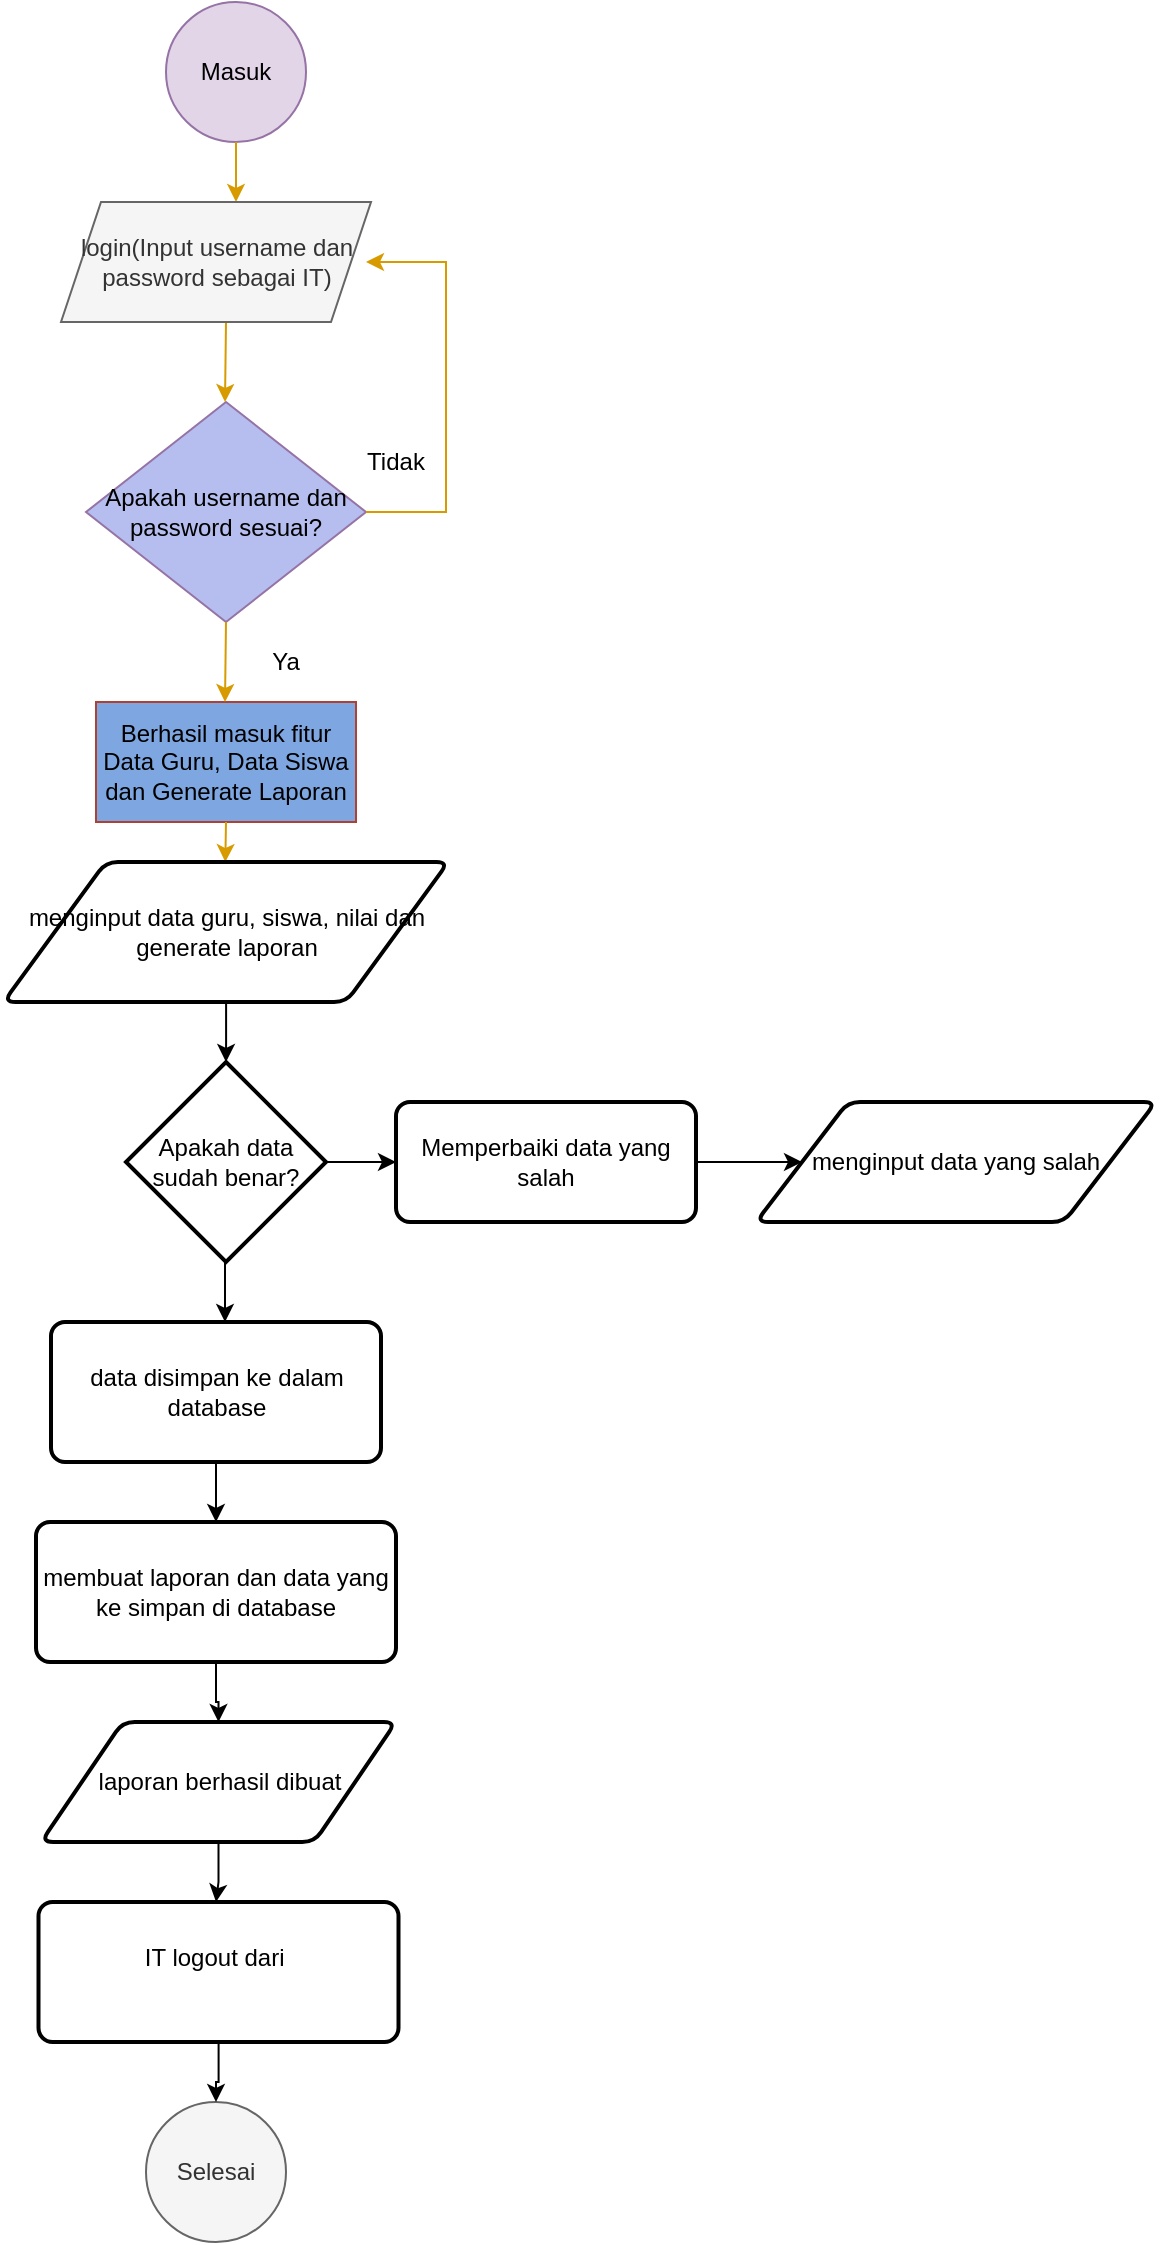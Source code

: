 <mxfile version="23.1.5" type="device" pages="6">
  <diagram id="01P4pmfT0BHUnYCEVexH" name="IT">
    <mxGraphModel dx="1418" dy="820" grid="1" gridSize="10" guides="1" tooltips="1" connect="1" arrows="1" fold="1" page="1" pageScale="1" pageWidth="850" pageHeight="1100" math="0" shadow="0">
      <root>
        <mxCell id="0" />
        <mxCell id="1" parent="0" />
        <mxCell id="fzaPFRfBO-P-haPp9TLj-1" value="Masuk" style="ellipse;whiteSpace=wrap;html=1;aspect=fixed;fillColor=#e1d5e7;strokeColor=#9673a6;" parent="1" vertex="1">
          <mxGeometry x="415" y="40" width="70" height="70" as="geometry" />
        </mxCell>
        <mxCell id="fzaPFRfBO-P-haPp9TLj-5" value="" style="endArrow=classic;html=1;fillColor=#ffe6cc;strokeColor=#d79b00;" parent="1" target="HFyb4Fh-DRCugXibZMhr-1" edge="1">
          <mxGeometry width="50" height="50" relative="1" as="geometry">
            <mxPoint x="450" y="110" as="sourcePoint" />
            <mxPoint x="470" y="150" as="targetPoint" />
            <Array as="points">
              <mxPoint x="450" y="140" />
            </Array>
          </mxGeometry>
        </mxCell>
        <mxCell id="fzaPFRfBO-P-haPp9TLj-20" value="Apakah username dan password sesuai?" style="rhombus;whiteSpace=wrap;html=1;fillColor=#b5beee;strokeColor=#9673a6;" parent="1" vertex="1">
          <mxGeometry x="375" y="240" width="140" height="110" as="geometry" />
        </mxCell>
        <mxCell id="fzaPFRfBO-P-haPp9TLj-23" style="edgeStyle=orthogonalEdgeStyle;rounded=0;orthogonalLoop=1;jettySize=auto;html=1;exitX=1;exitY=0.5;exitDx=0;exitDy=0;fillColor=#ffe6cc;strokeColor=#d79b00;" parent="1" source="fzaPFRfBO-P-haPp9TLj-20" edge="1">
          <mxGeometry relative="1" as="geometry">
            <mxPoint x="515" y="170" as="targetPoint" />
            <mxPoint x="545" y="295" as="sourcePoint" />
            <Array as="points">
              <mxPoint x="555" y="295" />
              <mxPoint x="555" y="170" />
            </Array>
          </mxGeometry>
        </mxCell>
        <mxCell id="fzaPFRfBO-P-haPp9TLj-25" value="Tidak" style="text;html=1;strokeColor=none;fillColor=none;align=center;verticalAlign=middle;whiteSpace=wrap;rounded=0;" parent="1" vertex="1">
          <mxGeometry x="510" y="260" width="40" height="20" as="geometry" />
        </mxCell>
        <mxCell id="fzaPFRfBO-P-haPp9TLj-37" value="Berhasil masuk fitur Data Guru, Data Siswa dan Generate Laporan" style="rounded=0;whiteSpace=wrap;html=1;fillColor=#7EA6E0;strokeColor=#ae4132;" parent="1" vertex="1">
          <mxGeometry x="380" y="390" width="130" height="60" as="geometry" />
        </mxCell>
        <mxCell id="fzaPFRfBO-P-haPp9TLj-47" value="" style="endArrow=classic;html=1;entryX=0.5;entryY=0;entryDx=0;entryDy=0;fillColor=#ffe6cc;strokeColor=#d79b00;" parent="1" edge="1">
          <mxGeometry width="50" height="50" relative="1" as="geometry">
            <mxPoint x="445" y="200" as="sourcePoint" />
            <mxPoint x="444.5" y="240" as="targetPoint" />
          </mxGeometry>
        </mxCell>
        <mxCell id="fzaPFRfBO-P-haPp9TLj-54" value="" style="endArrow=classic;html=1;entryX=0.5;entryY=0;entryDx=0;entryDy=0;fillColor=#ffe6cc;strokeColor=#d79b00;" parent="1" edge="1">
          <mxGeometry width="50" height="50" relative="1" as="geometry">
            <mxPoint x="445" y="350" as="sourcePoint" />
            <mxPoint x="444.5" y="390" as="targetPoint" />
          </mxGeometry>
        </mxCell>
        <mxCell id="fzaPFRfBO-P-haPp9TLj-55" value="Ya" style="text;html=1;strokeColor=none;fillColor=none;align=center;verticalAlign=middle;whiteSpace=wrap;rounded=0;" parent="1" vertex="1">
          <mxGeometry x="455" y="360" width="40" height="20" as="geometry" />
        </mxCell>
        <mxCell id="fzaPFRfBO-P-haPp9TLj-58" value="Selesai" style="ellipse;whiteSpace=wrap;html=1;aspect=fixed;fillColor=#f5f5f5;strokeColor=#666666;fontColor=#333333;" parent="1" vertex="1">
          <mxGeometry x="405" y="1090" width="70" height="70" as="geometry" />
        </mxCell>
        <mxCell id="HFyb4Fh-DRCugXibZMhr-1" value="login(Input username dan password sebagai IT)" style="shape=parallelogram;perimeter=parallelogramPerimeter;whiteSpace=wrap;html=1;fixedSize=1;fillColor=#f5f5f5;strokeColor=#666666;fontColor=#333333;" parent="1" vertex="1">
          <mxGeometry x="362.5" y="140" width="155" height="60" as="geometry" />
        </mxCell>
        <mxCell id="HFyb4Fh-DRCugXibZMhr-7" value="" style="endArrow=classic;html=1;entryX=0.5;entryY=0;entryDx=0;entryDy=0;fillColor=#ffe6cc;strokeColor=#d79b00;" parent="1" edge="1">
          <mxGeometry width="50" height="50" relative="1" as="geometry">
            <mxPoint x="445" y="450" as="sourcePoint" />
            <mxPoint x="444.66" y="470" as="targetPoint" />
          </mxGeometry>
        </mxCell>
        <mxCell id="beb6Jr4eXa3hpI5I0ZmU-1" value="" style="edgeStyle=orthogonalEdgeStyle;rounded=0;orthogonalLoop=1;jettySize=auto;html=1;" edge="1" parent="1" source="s9-n_5mUN9KdS3o10jSw-1" target="s9-n_5mUN9KdS3o10jSw-4">
          <mxGeometry relative="1" as="geometry" />
        </mxCell>
        <mxCell id="s9-n_5mUN9KdS3o10jSw-1" value="&lt;span&gt;menginput data guru, siswa, nilai dan generate laporan&lt;/span&gt;" style="shape=parallelogram;html=1;strokeWidth=2;perimeter=parallelogramPerimeter;whiteSpace=wrap;rounded=1;arcSize=12;size=0.23;" parent="1" vertex="1">
          <mxGeometry x="333.75" y="470" width="222.5" height="70" as="geometry" />
        </mxCell>
        <mxCell id="s9-n_5mUN9KdS3o10jSw-2" value="menginput data yang salah" style="shape=parallelogram;html=1;strokeWidth=2;perimeter=parallelogramPerimeter;whiteSpace=wrap;rounded=1;arcSize=12;size=0.23;" parent="1" vertex="1">
          <mxGeometry x="710" y="590" width="200" height="60" as="geometry" />
        </mxCell>
        <mxCell id="beb6Jr4eXa3hpI5I0ZmU-2" value="" style="edgeStyle=orthogonalEdgeStyle;rounded=0;orthogonalLoop=1;jettySize=auto;html=1;" edge="1" parent="1" source="s9-n_5mUN9KdS3o10jSw-4" target="s9-n_5mUN9KdS3o10jSw-5">
          <mxGeometry relative="1" as="geometry" />
        </mxCell>
        <mxCell id="s9-n_5mUN9KdS3o10jSw-4" value="Apakah data sudah benar?" style="strokeWidth=2;html=1;shape=mxgraph.flowchart.decision;whiteSpace=wrap;" parent="1" vertex="1">
          <mxGeometry x="395" y="570" width="100" height="100" as="geometry" />
        </mxCell>
        <mxCell id="6IbLZmeE4DTYWBGZK6aM-1" value="" style="edgeStyle=orthogonalEdgeStyle;rounded=0;orthogonalLoop=1;jettySize=auto;html=1;" edge="1" parent="1" source="s9-n_5mUN9KdS3o10jSw-5" target="s9-n_5mUN9KdS3o10jSw-2">
          <mxGeometry relative="1" as="geometry" />
        </mxCell>
        <mxCell id="s9-n_5mUN9KdS3o10jSw-5" value="Memperbaiki data yang salah" style="rounded=1;whiteSpace=wrap;html=1;absoluteArcSize=1;arcSize=14;strokeWidth=2;" parent="1" vertex="1">
          <mxGeometry x="530" y="590" width="150" height="60" as="geometry" />
        </mxCell>
        <mxCell id="beb6Jr4eXa3hpI5I0ZmU-5" value="" style="edgeStyle=orthogonalEdgeStyle;rounded=0;orthogonalLoop=1;jettySize=auto;html=1;" edge="1" parent="1" source="s9-n_5mUN9KdS3o10jSw-6" target="s9-n_5mUN9KdS3o10jSw-7">
          <mxGeometry relative="1" as="geometry" />
        </mxCell>
        <mxCell id="s9-n_5mUN9KdS3o10jSw-6" value="data disimpan ke dalam database" style="rounded=1;whiteSpace=wrap;html=1;absoluteArcSize=1;arcSize=14;strokeWidth=2;" parent="1" vertex="1">
          <mxGeometry x="357.5" y="700" width="165" height="70" as="geometry" />
        </mxCell>
        <mxCell id="beb6Jr4eXa3hpI5I0ZmU-7" value="" style="edgeStyle=orthogonalEdgeStyle;rounded=0;orthogonalLoop=1;jettySize=auto;html=1;" edge="1" parent="1" source="s9-n_5mUN9KdS3o10jSw-7" target="s9-n_5mUN9KdS3o10jSw-8">
          <mxGeometry relative="1" as="geometry" />
        </mxCell>
        <mxCell id="s9-n_5mUN9KdS3o10jSw-7" value="membuat laporan dan data yang ke simpan di database" style="rounded=1;whiteSpace=wrap;html=1;absoluteArcSize=1;arcSize=14;strokeWidth=2;" parent="1" vertex="1">
          <mxGeometry x="350" y="800" width="180" height="70" as="geometry" />
        </mxCell>
        <mxCell id="beb6Jr4eXa3hpI5I0ZmU-8" value="" style="edgeStyle=orthogonalEdgeStyle;rounded=0;orthogonalLoop=1;jettySize=auto;html=1;" edge="1" parent="1" source="s9-n_5mUN9KdS3o10jSw-8">
          <mxGeometry relative="1" as="geometry">
            <mxPoint x="440" y="990" as="targetPoint" />
          </mxGeometry>
        </mxCell>
        <mxCell id="s9-n_5mUN9KdS3o10jSw-8" value="laporan berhasil dibuat" style="shape=parallelogram;html=1;strokeWidth=2;perimeter=parallelogramPerimeter;whiteSpace=wrap;rounded=1;arcSize=12;size=0.23;" parent="1" vertex="1">
          <mxGeometry x="352.5" y="900" width="177.5" height="60" as="geometry" />
        </mxCell>
        <mxCell id="beb6Jr4eXa3hpI5I0ZmU-4" value="" style="edgeStyle=orthogonalEdgeStyle;rounded=0;orthogonalLoop=1;jettySize=auto;html=1;" edge="1" parent="1">
          <mxGeometry relative="1" as="geometry">
            <mxPoint x="444.5" y="670" as="sourcePoint" />
            <mxPoint x="444.5" y="700" as="targetPoint" />
          </mxGeometry>
        </mxCell>
        <mxCell id="beb6Jr4eXa3hpI5I0ZmU-10" value="" style="edgeStyle=orthogonalEdgeStyle;rounded=0;orthogonalLoop=1;jettySize=auto;html=1;" edge="1" parent="1" source="beb6Jr4eXa3hpI5I0ZmU-9" target="fzaPFRfBO-P-haPp9TLj-58">
          <mxGeometry relative="1" as="geometry" />
        </mxCell>
        <mxCell id="beb6Jr4eXa3hpI5I0ZmU-9" value="IT logout dari&amp;nbsp;&lt;br style=&quot;color: rgb(255, 255, 255); font-family: helvetica;&quot;&gt;&lt;span style=&quot;color: rgb(255, 255, 255); font-family: helvetica;&quot;&gt;website jurusan rpl&lt;/span&gt;" style="rounded=1;whiteSpace=wrap;html=1;absoluteArcSize=1;arcSize=14;strokeWidth=2;" vertex="1" parent="1">
          <mxGeometry x="351.25" y="990" width="180" height="70" as="geometry" />
        </mxCell>
      </root>
    </mxGraphModel>
  </diagram>
  <diagram id="CpbqBGDQRdX6WhU111-1" name="guru">
    <mxGraphModel dx="1182" dy="683" grid="1" gridSize="10" guides="1" tooltips="1" connect="1" arrows="1" fold="1" page="1" pageScale="1" pageWidth="850" pageHeight="1100" math="0" shadow="0">
      <root>
        <mxCell id="XSIta2rH954Va_CQSgr--0" />
        <mxCell id="XSIta2rH954Va_CQSgr--1" parent="XSIta2rH954Va_CQSgr--0" />
        <mxCell id="Mb1FV0zSAiqAY1EDDJCU-12" style="edgeStyle=orthogonalEdgeStyle;rounded=0;orthogonalLoop=1;jettySize=auto;html=1;exitX=0.5;exitY=1;exitDx=0;exitDy=0;exitPerimeter=0;entryX=0.5;entryY=0;entryDx=0;entryDy=0;" parent="XSIta2rH954Va_CQSgr--1" source="2L2SDfKwqdfR8ez8V3IS-0" target="2L2SDfKwqdfR8ez8V3IS-1" edge="1">
          <mxGeometry relative="1" as="geometry" />
        </mxCell>
        <mxCell id="2L2SDfKwqdfR8ez8V3IS-0" value="Mulai" style="strokeWidth=2;html=1;shape=mxgraph.flowchart.start_2;whiteSpace=wrap;fillColor=#f5f5f5;strokeColor=#666666;fontColor=#333333;" parent="XSIta2rH954Va_CQSgr--1" vertex="1">
          <mxGeometry x="390" y="40" width="70" height="70" as="geometry" />
        </mxCell>
        <mxCell id="Mb1FV0zSAiqAY1EDDJCU-16" value="" style="edgeStyle=orthogonalEdgeStyle;rounded=0;orthogonalLoop=1;jettySize=auto;html=1;fontColor=#000000;" parent="XSIta2rH954Va_CQSgr--1" source="2L2SDfKwqdfR8ez8V3IS-1" target="NoGGXLgSQqaRkjJQro0n-0" edge="1">
          <mxGeometry relative="1" as="geometry" />
        </mxCell>
        <mxCell id="2L2SDfKwqdfR8ez8V3IS-1" value="Masuk ke halaman login&amp;nbsp;" style="rounded=1;whiteSpace=wrap;html=1;absoluteArcSize=1;arcSize=14;strokeWidth=2;fillColor=#f8cecc;strokeColor=#b85450;fontColor=#000000;" parent="XSIta2rH954Va_CQSgr--1" vertex="1">
          <mxGeometry x="370" y="140" width="110" height="60" as="geometry" />
        </mxCell>
        <mxCell id="Mb1FV0zSAiqAY1EDDJCU-17" value="" style="edgeStyle=orthogonalEdgeStyle;rounded=0;orthogonalLoop=1;jettySize=auto;html=1;fontColor=#000000;" parent="XSIta2rH954Va_CQSgr--1" source="NoGGXLgSQqaRkjJQro0n-0" target="NoGGXLgSQqaRkjJQro0n-3" edge="1">
          <mxGeometry relative="1" as="geometry" />
        </mxCell>
        <mxCell id="NoGGXLgSQqaRkjJQro0n-0" value="Input username dan &lt;br&gt;password sebagai&lt;br&gt;&amp;nbsp;guru rpl" style="shape=parallelogram;html=1;strokeWidth=2;perimeter=parallelogramPerimeter;whiteSpace=wrap;rounded=1;arcSize=12;size=0.23;fillColor=#e1d5e7;strokeColor=#9673a6;fontColor=#000000;" parent="XSIta2rH954Va_CQSgr--1" vertex="1">
          <mxGeometry x="335" y="230" width="180" height="60" as="geometry" />
        </mxCell>
        <mxCell id="Mb1FV0zSAiqAY1EDDJCU-5" style="edgeStyle=orthogonalEdgeStyle;rounded=0;orthogonalLoop=1;jettySize=auto;html=1;exitX=0.5;exitY=0;exitDx=0;exitDy=0;exitPerimeter=0;" parent="XSIta2rH954Va_CQSgr--1" source="NoGGXLgSQqaRkjJQro0n-3" target="NoGGXLgSQqaRkjJQro0n-0" edge="1">
          <mxGeometry relative="1" as="geometry">
            <Array as="points">
              <mxPoint x="550" y="380" />
              <mxPoint x="550" y="270" />
            </Array>
          </mxGeometry>
        </mxCell>
        <mxCell id="Mb1FV0zSAiqAY1EDDJCU-18" value="Tidak" style="edgeLabel;html=1;align=center;verticalAlign=middle;resizable=0;points=[];fontColor=#000000;" parent="Mb1FV0zSAiqAY1EDDJCU-5" vertex="1" connectable="0">
          <mxGeometry x="-0.183" y="-2" relative="1" as="geometry">
            <mxPoint x="-22" y="-15" as="offset" />
          </mxGeometry>
        </mxCell>
        <mxCell id="ldhLAxB-grZC15N23IVy-1" value="" style="edgeStyle=orthogonalEdgeStyle;rounded=0;orthogonalLoop=1;jettySize=auto;html=1;fontColor=#000000;" parent="XSIta2rH954Va_CQSgr--1" source="NoGGXLgSQqaRkjJQro0n-3" target="ldhLAxB-grZC15N23IVy-0" edge="1">
          <mxGeometry relative="1" as="geometry" />
        </mxCell>
        <mxCell id="NoGGXLgSQqaRkjJQro0n-3" value="Apakah username dan Password sesuai?" style="strokeWidth=2;html=1;shape=mxgraph.flowchart.decision;whiteSpace=wrap;direction=south;fillColor=#f8cecc;strokeColor=#b85450;fontColor=#000000;" parent="XSIta2rH954Va_CQSgr--1" vertex="1">
          <mxGeometry x="360" y="320" width="130" height="120" as="geometry" />
        </mxCell>
        <mxCell id="ldhLAxB-grZC15N23IVy-5" value="" style="edgeStyle=orthogonalEdgeStyle;rounded=0;orthogonalLoop=1;jettySize=auto;html=1;fontColor=#000000;" parent="XSIta2rH954Va_CQSgr--1" source="ldhLAxB-grZC15N23IVy-0" target="ldhLAxB-grZC15N23IVy-4" edge="1">
          <mxGeometry relative="1" as="geometry" />
        </mxCell>
        <mxCell id="ldhLAxB-grZC15N23IVy-0" value="Berhasil masuk sebagai guru&amp;nbsp;" style="whiteSpace=wrap;html=1;strokeWidth=2;fillColor=#f5f5f5;fontColor=#000000;strokeColor=#666666;" parent="XSIta2rH954Va_CQSgr--1" vertex="1">
          <mxGeometry x="365" y="480" width="120" height="60" as="geometry" />
        </mxCell>
        <mxCell id="ldhLAxB-grZC15N23IVy-4" value="Guru melihat fitur&amp;nbsp;&lt;span style=&quot;font-size: 11.0pt ; line-height: 107% ; font-family: &amp;quot;calibri&amp;quot; , sans-serif&quot;&gt;Data&lt;br&gt;Guru, Data Siswa dan Generate Laporan&lt;/span&gt;" style="whiteSpace=wrap;html=1;strokeWidth=2;fillColor=#d0cee2;strokeColor=#56517e;fontColor=#000000;" parent="XSIta2rH954Va_CQSgr--1" vertex="1">
          <mxGeometry x="358" y="580" width="135" height="80" as="geometry" />
        </mxCell>
        <mxCell id="ldhLAxB-grZC15N23IVy-11" value="Selesai" style="strokeWidth=2;html=1;shape=mxgraph.flowchart.start_2;whiteSpace=wrap;fillColor=#d0cee2;strokeColor=#56517e;fontColor=#000000;" parent="XSIta2rH954Va_CQSgr--1" vertex="1">
          <mxGeometry x="397.5" y="800" width="75" height="70" as="geometry" />
        </mxCell>
        <mxCell id="tuTqh4iINJ5OhWcei3BJ-1" value="&lt;span style=&quot;font-family: monospace; font-size: 0px;&quot;&gt;%3CmxGraphModel%3E%3Croot%3E%3CmxCell%20id%3D%220%22%2F%3E%3CmxCell%20id%3D%221%22%20parent%3D%220%22%2F%3E%3CmxCell%20id%3D%222%22%20value%3D%22%26lt%3Bspan%20style%3D%26quot%3Bcolor%3A%20rgb(0%2C%200%2C%200)%3B%20font-family%3A%20helvetica%3B%20font-size%3A%2012px%3B%20font-style%3A%20normal%3B%20font-weight%3A%20400%3B%20letter-spacing%3A%20normal%3B%20text-align%3A%20center%3B%20text-indent%3A%200px%3B%20text-transform%3A%20none%3B%20word-spacing%3A%200px%3B%20background-color%3A%20rgb(248%2C%20249%2C%20250)%3B%26quot%3B%26gt%3BGuru%20logout%20dari%26amp%3Bnbsp%3B%26lt%3B%2Fspan%26gt%3B%26lt%3Bbr%20style%3D%26quot%3Bcolor%3A%20rgb(0%2C%200%2C%200)%3B%20font-family%3A%20helvetica%3B%20font-size%3A%2012px%3B%20font-style%3A%20normal%3B%20font-weight%3A%20400%3B%20letter-spacing%3A%20normal%3B%20text-align%3A%20center%3B%20text-indent%3A%200px%3B%20text-transform%3A%20none%3B%20word-spacing%3A%200px%3B%20background-color%3A%20rgb(248%2C%20249%2C%20250)%3B%26quot%3B%26gt%3B%26lt%3Bspan%20style%3D%26quot%3Bcolor%3A%20rgb(0%2C%200%2C%200)%3B%20font-family%3A%20helvetica%3B%20font-size%3A%2012px%3B%20font-style%3A%20normal%3B%20font-weight%3A%20400%3B%20letter-spacing%3A%20normal%3B%20text-align%3A%20center%3B%20text-indent%3A%200px%3B%20text-transform%3A%20none%3B%20word-spacing%3A%200px%3B%20background-color%3A%20rgb(248%2C%20249%2C%20250)%3B%26quot%3B%26gt%3Bwebsite%20jurusan%20rpl%26lt%3B%2Fspan%26gt%3B%22%20style%3D%22text%3BwhiteSpace%3Dwrap%3Bhtml%3D1%3B%22%20vertex%3D%221%22%20parent%3D%221%22%3E%3CmxGeometry%20x%3D%22570%22%20y%3D%22740%22%20width%3D%22130%22%20height%3D%2240%22%20as%3D%22geometry%22%2F%3E%3C%2FmxCell%3E%3C%2Froot%3E%3C%2FmxGraphModel%3E&lt;/span&gt;" style="whiteSpace=wrap;html=1;strokeWidth=2;fillColor=#b1ddf0;strokeColor=#10739e;" parent="XSIta2rH954Va_CQSgr--1" vertex="1">
          <mxGeometry x="360.5" y="690" width="135" height="80" as="geometry" />
        </mxCell>
        <mxCell id="tuTqh4iINJ5OhWcei3BJ-3" value="&lt;span style=&quot;font-family: helvetica; font-size: 12px; font-style: normal; font-weight: 400; letter-spacing: normal; text-align: center; text-indent: 0px; text-transform: none; word-spacing: 0px;&quot;&gt;Guru logout dari&amp;nbsp;&lt;/span&gt;&lt;br style=&quot;font-family: helvetica; font-size: 12px; font-style: normal; font-weight: 400; letter-spacing: normal; text-align: center; text-indent: 0px; text-transform: none; word-spacing: 0px;&quot;&gt;&lt;span style=&quot;font-family: helvetica; font-size: 12px; font-style: normal; font-weight: 400; letter-spacing: normal; text-align: center; text-indent: 0px; text-transform: none; word-spacing: 0px;&quot;&gt;website jurusan rpl&lt;/span&gt;" style="text;whiteSpace=wrap;html=1;labelBackgroundColor=none;fontColor=#000000;" parent="XSIta2rH954Va_CQSgr--1" vertex="1">
          <mxGeometry x="370" y="710" width="130" height="40" as="geometry" />
        </mxCell>
        <mxCell id="tuTqh4iINJ5OhWcei3BJ-5" value="" style="endArrow=classic;html=1;entryX=0.5;entryY=0;entryDx=0;entryDy=0;fontColor=#000000;" parent="XSIta2rH954Va_CQSgr--1" target="tuTqh4iINJ5OhWcei3BJ-1" edge="1">
          <mxGeometry width="50" height="50" relative="1" as="geometry">
            <mxPoint x="428" y="660" as="sourcePoint" />
            <mxPoint x="475" y="610" as="targetPoint" />
          </mxGeometry>
        </mxCell>
        <mxCell id="tuTqh4iINJ5OhWcei3BJ-8" value="" style="endArrow=classic;html=1;entryX=0.5;entryY=0;entryDx=0;entryDy=0;" parent="XSIta2rH954Va_CQSgr--1" edge="1">
          <mxGeometry width="50" height="50" relative="1" as="geometry">
            <mxPoint x="434.5" y="770" as="sourcePoint" />
            <mxPoint x="434.5" y="800" as="targetPoint" />
          </mxGeometry>
        </mxCell>
        <mxCell id="JfIDnSdgi-UwOJW8DBnC-0" value="Ya" style="edgeLabel;html=1;align=center;verticalAlign=middle;resizable=0;points=[];fontColor=#000000;" parent="XSIta2rH954Va_CQSgr--1" vertex="1" connectable="0">
          <mxGeometry x="540" y="340" as="geometry">
            <mxPoint x="-95" y="107" as="offset" />
          </mxGeometry>
        </mxCell>
      </root>
    </mxGraphModel>
  </diagram>
  <diagram id="okydZmcRsDQy5IjpLYRk" name="siswa">
    <mxGraphModel dx="1418" dy="820" grid="1" gridSize="10" guides="1" tooltips="1" connect="1" arrows="1" fold="1" page="1" pageScale="1" pageWidth="850" pageHeight="1100" math="0" shadow="0">
      <root>
        <mxCell id="AjO_xOM7wmH8VL26TnqX-0" />
        <mxCell id="AjO_xOM7wmH8VL26TnqX-1" parent="AjO_xOM7wmH8VL26TnqX-0" />
        <mxCell id="TEwER9SfueQxtKeRNvIy-0" value="" style="edgeStyle=orthogonalEdgeStyle;rounded=0;orthogonalLoop=1;jettySize=auto;html=1;" parent="AjO_xOM7wmH8VL26TnqX-1" source="TEwER9SfueQxtKeRNvIy-1" target="TEwER9SfueQxtKeRNvIy-3" edge="1">
          <mxGeometry relative="1" as="geometry" />
        </mxCell>
        <mxCell id="TEwER9SfueQxtKeRNvIy-1" value="Masuk ke halaman login&amp;nbsp;" style="rounded=1;whiteSpace=wrap;html=1;absoluteArcSize=1;arcSize=14;strokeWidth=2;fillColor=#d5e8d4;strokeColor=#82b366;" parent="AjO_xOM7wmH8VL26TnqX-1" vertex="1">
          <mxGeometry x="370" y="140" width="110" height="60" as="geometry" />
        </mxCell>
        <mxCell id="TEwER9SfueQxtKeRNvIy-2" value="" style="edgeStyle=orthogonalEdgeStyle;rounded=0;orthogonalLoop=1;jettySize=auto;html=1;" parent="AjO_xOM7wmH8VL26TnqX-1" source="TEwER9SfueQxtKeRNvIy-3" target="TEwER9SfueQxtKeRNvIy-7" edge="1">
          <mxGeometry relative="1" as="geometry" />
        </mxCell>
        <mxCell id="TEwER9SfueQxtKeRNvIy-3" value="Input username dan &lt;br&gt;password sebagai&lt;br&gt;siswa" style="shape=parallelogram;html=1;strokeWidth=2;perimeter=parallelogramPerimeter;whiteSpace=wrap;rounded=1;arcSize=12;size=0.23;fillColor=#e1d5e7;strokeColor=#9673a6;" parent="AjO_xOM7wmH8VL26TnqX-1" vertex="1">
          <mxGeometry x="335" y="230" width="180" height="60" as="geometry" />
        </mxCell>
        <mxCell id="TEwER9SfueQxtKeRNvIy-4" style="edgeStyle=orthogonalEdgeStyle;rounded=0;orthogonalLoop=1;jettySize=auto;html=1;exitX=0.5;exitY=0;exitDx=0;exitDy=0;exitPerimeter=0;" parent="AjO_xOM7wmH8VL26TnqX-1" source="TEwER9SfueQxtKeRNvIy-7" target="TEwER9SfueQxtKeRNvIy-3" edge="1">
          <mxGeometry relative="1" as="geometry">
            <Array as="points">
              <mxPoint x="550" y="380" />
              <mxPoint x="550" y="270" />
            </Array>
          </mxGeometry>
        </mxCell>
        <mxCell id="TEwER9SfueQxtKeRNvIy-5" value="Tidak" style="edgeLabel;html=1;align=center;verticalAlign=middle;resizable=0;points=[];" parent="TEwER9SfueQxtKeRNvIy-4" vertex="1" connectable="0">
          <mxGeometry x="-0.183" y="-2" relative="1" as="geometry">
            <mxPoint x="-22" y="-15" as="offset" />
          </mxGeometry>
        </mxCell>
        <mxCell id="TEwER9SfueQxtKeRNvIy-6" value="" style="edgeStyle=orthogonalEdgeStyle;rounded=0;orthogonalLoop=1;jettySize=auto;html=1;" parent="AjO_xOM7wmH8VL26TnqX-1" source="TEwER9SfueQxtKeRNvIy-7" target="TEwER9SfueQxtKeRNvIy-9" edge="1">
          <mxGeometry relative="1" as="geometry" />
        </mxCell>
        <mxCell id="TEwER9SfueQxtKeRNvIy-7" value="Username dan Password berhasil" style="strokeWidth=2;html=1;shape=mxgraph.flowchart.decision;whiteSpace=wrap;direction=south;fillColor=#fff2cc;strokeColor=#d6b656;" parent="AjO_xOM7wmH8VL26TnqX-1" vertex="1">
          <mxGeometry x="360" y="320" width="130" height="120" as="geometry" />
        </mxCell>
        <mxCell id="TEwER9SfueQxtKeRNvIy-8" value="" style="edgeStyle=orthogonalEdgeStyle;rounded=0;orthogonalLoop=1;jettySize=auto;html=1;" parent="AjO_xOM7wmH8VL26TnqX-1" source="TEwER9SfueQxtKeRNvIy-9" target="TEwER9SfueQxtKeRNvIy-11" edge="1">
          <mxGeometry relative="1" as="geometry" />
        </mxCell>
        <mxCell id="TEwER9SfueQxtKeRNvIy-9" value="Berhasil masuk sebagai siswa" style="whiteSpace=wrap;html=1;strokeWidth=2;" parent="AjO_xOM7wmH8VL26TnqX-1" vertex="1">
          <mxGeometry x="365" y="480" width="120" height="60" as="geometry" />
        </mxCell>
        <mxCell id="TEwER9SfueQxtKeRNvIy-10" value="" style="edgeStyle=orthogonalEdgeStyle;rounded=0;orthogonalLoop=1;jettySize=auto;html=1;" parent="AjO_xOM7wmH8VL26TnqX-1" source="TEwER9SfueQxtKeRNvIy-11" edge="1">
          <mxGeometry relative="1" as="geometry">
            <mxPoint x="425.6" y="690" as="targetPoint" />
          </mxGeometry>
        </mxCell>
        <mxCell id="TEwER9SfueQxtKeRNvIy-11" value="Siswa melihat Data siswa" style="whiteSpace=wrap;html=1;strokeWidth=2;" parent="AjO_xOM7wmH8VL26TnqX-1" vertex="1">
          <mxGeometry x="358" y="580" width="135" height="80" as="geometry" />
        </mxCell>
        <mxCell id="TEwER9SfueQxtKeRNvIy-12" value="" style="edgeStyle=orthogonalEdgeStyle;rounded=0;orthogonalLoop=1;jettySize=auto;html=1;" parent="AjO_xOM7wmH8VL26TnqX-1" edge="1">
          <mxGeometry relative="1" as="geometry">
            <mxPoint x="425.6" y="750" as="sourcePoint" />
            <mxPoint x="425.5" y="780" as="targetPoint" />
          </mxGeometry>
        </mxCell>
        <mxCell id="30BaLSvkm6OvYdKu8xFi-2" value="" style="edgeStyle=orthogonalEdgeStyle;rounded=0;orthogonalLoop=1;jettySize=auto;html=1;" parent="AjO_xOM7wmH8VL26TnqX-1" source="30BaLSvkm6OvYdKu8xFi-0" target="TEwER9SfueQxtKeRNvIy-1" edge="1">
          <mxGeometry relative="1" as="geometry" />
        </mxCell>
        <mxCell id="30BaLSvkm6OvYdKu8xFi-0" value="Masuk" style="strokeWidth=2;html=1;shape=mxgraph.flowchart.start_1;whiteSpace=wrap;fillColor=#ffe6cc;strokeColor=#d79b00;" parent="AjO_xOM7wmH8VL26TnqX-1" vertex="1">
          <mxGeometry x="375.5" y="50" width="100" height="60" as="geometry" />
        </mxCell>
        <mxCell id="30BaLSvkm6OvYdKu8xFi-1" value="Selesai" style="strokeWidth=2;html=1;shape=mxgraph.flowchart.start_1;whiteSpace=wrap;" parent="AjO_xOM7wmH8VL26TnqX-1" vertex="1">
          <mxGeometry x="375" y="780" width="100" height="60" as="geometry" />
        </mxCell>
        <mxCell id="eAAWWpIjoX3nL70bVCGE-0" value="Siswa logout dari website" style="whiteSpace=wrap;html=1;strokeWidth=2;" parent="AjO_xOM7wmH8VL26TnqX-1" vertex="1">
          <mxGeometry x="370" y="690" width="120" height="60" as="geometry" />
        </mxCell>
        <mxCell id="UMWCDGUeGRUeOvOkS09g-0" value="&lt;span style=&quot;color: rgb(0, 0, 0); font-family: helvetica; font-size: 11px; font-style: normal; font-weight: 400; letter-spacing: normal; text-align: center; text-indent: 0px; text-transform: none; word-spacing: 0px; background-color: rgb(255, 255, 255); display: inline; float: none;&quot;&gt;Ya&lt;/span&gt;" style="text;whiteSpace=wrap;html=1;" parent="AjO_xOM7wmH8VL26TnqX-1" vertex="1">
          <mxGeometry x="435.5" y="450" width="40" height="30" as="geometry" />
        </mxCell>
      </root>
    </mxGraphModel>
  </diagram>
  <diagram id="HDnwGfna997WajTVHK9e" name="staff admin">
    <mxGraphModel dx="1418" dy="820" grid="1" gridSize="10" guides="1" tooltips="1" connect="1" arrows="1" fold="1" page="1" pageScale="1" pageWidth="850" pageHeight="1100" math="0" shadow="0">
      <root>
        <mxCell id="Fp1-HA6H6sHJhjbKyTuY-0" />
        <mxCell id="Fp1-HA6H6sHJhjbKyTuY-1" parent="Fp1-HA6H6sHJhjbKyTuY-0" />
        <mxCell id="qV5R23agycCgjqempCct-0" value="" style="edgeStyle=orthogonalEdgeStyle;rounded=0;orthogonalLoop=1;jettySize=auto;html=1;" parent="Fp1-HA6H6sHJhjbKyTuY-1" source="qV5R23agycCgjqempCct-1" target="qV5R23agycCgjqempCct-3" edge="1">
          <mxGeometry relative="1" as="geometry" />
        </mxCell>
        <mxCell id="qV5R23agycCgjqempCct-1" value="Masuk ke halaman login&amp;nbsp;" style="rounded=1;whiteSpace=wrap;html=1;absoluteArcSize=1;arcSize=14;strokeWidth=2;fillColor=#d5e8d4;strokeColor=#82b366;" parent="Fp1-HA6H6sHJhjbKyTuY-1" vertex="1">
          <mxGeometry x="380" y="150" width="110" height="60" as="geometry" />
        </mxCell>
        <mxCell id="qV5R23agycCgjqempCct-2" value="" style="edgeStyle=orthogonalEdgeStyle;rounded=0;orthogonalLoop=1;jettySize=auto;html=1;" parent="Fp1-HA6H6sHJhjbKyTuY-1" source="qV5R23agycCgjqempCct-3" target="qV5R23agycCgjqempCct-7" edge="1">
          <mxGeometry relative="1" as="geometry" />
        </mxCell>
        <mxCell id="qV5R23agycCgjqempCct-3" value="Input username dan &lt;br&gt;password sebagai&lt;br&gt;&amp;nbsp;staff" style="shape=parallelogram;html=1;strokeWidth=2;perimeter=parallelogramPerimeter;whiteSpace=wrap;rounded=1;arcSize=12;size=0.23;fillColor=#e1d5e7;strokeColor=#9673a6;" parent="Fp1-HA6H6sHJhjbKyTuY-1" vertex="1">
          <mxGeometry x="335" y="230" width="180" height="60" as="geometry" />
        </mxCell>
        <mxCell id="qV5R23agycCgjqempCct-4" style="edgeStyle=orthogonalEdgeStyle;rounded=0;orthogonalLoop=1;jettySize=auto;html=1;exitX=0.5;exitY=0;exitDx=0;exitDy=0;exitPerimeter=0;" parent="Fp1-HA6H6sHJhjbKyTuY-1" source="qV5R23agycCgjqempCct-7" target="qV5R23agycCgjqempCct-3" edge="1">
          <mxGeometry relative="1" as="geometry">
            <Array as="points">
              <mxPoint x="550" y="380" />
              <mxPoint x="550" y="270" />
            </Array>
          </mxGeometry>
        </mxCell>
        <mxCell id="qV5R23agycCgjqempCct-5" value="Tidak" style="edgeLabel;html=1;align=center;verticalAlign=middle;resizable=0;points=[];" parent="qV5R23agycCgjqempCct-4" vertex="1" connectable="0">
          <mxGeometry x="-0.183" y="-2" relative="1" as="geometry">
            <mxPoint x="-22" y="-15" as="offset" />
          </mxGeometry>
        </mxCell>
        <mxCell id="qV5R23agycCgjqempCct-6" value="" style="edgeStyle=orthogonalEdgeStyle;rounded=0;orthogonalLoop=1;jettySize=auto;html=1;" parent="Fp1-HA6H6sHJhjbKyTuY-1" source="qV5R23agycCgjqempCct-7" target="qV5R23agycCgjqempCct-9" edge="1">
          <mxGeometry relative="1" as="geometry" />
        </mxCell>
        <mxCell id="qV5R23agycCgjqempCct-7" value="Username dan Password berhasil" style="strokeWidth=2;html=1;shape=mxgraph.flowchart.decision;whiteSpace=wrap;direction=south;" parent="Fp1-HA6H6sHJhjbKyTuY-1" vertex="1">
          <mxGeometry x="360" y="320" width="130" height="120" as="geometry" />
        </mxCell>
        <mxCell id="qV5R23agycCgjqempCct-8" value="" style="edgeStyle=orthogonalEdgeStyle;rounded=0;orthogonalLoop=1;jettySize=auto;html=1;" parent="Fp1-HA6H6sHJhjbKyTuY-1" source="qV5R23agycCgjqempCct-9" edge="1">
          <mxGeometry relative="1" as="geometry">
            <mxPoint x="425.5" y="580" as="targetPoint" />
          </mxGeometry>
        </mxCell>
        <mxCell id="qV5R23agycCgjqempCct-9" value="Berhasil masuk sebagai staff" style="whiteSpace=wrap;html=1;strokeWidth=2;" parent="Fp1-HA6H6sHJhjbKyTuY-1" vertex="1">
          <mxGeometry x="365" y="480" width="120" height="60" as="geometry" />
        </mxCell>
        <mxCell id="qV5R23agycCgjqempCct-12" value="" style="edgeStyle=orthogonalEdgeStyle;rounded=0;orthogonalLoop=1;jettySize=auto;html=1;" parent="Fp1-HA6H6sHJhjbKyTuY-1" edge="1">
          <mxGeometry relative="1" as="geometry">
            <mxPoint x="424.8" y="640" as="sourcePoint" />
            <mxPoint x="425.5" y="670" as="targetPoint" />
          </mxGeometry>
        </mxCell>
        <mxCell id="qV5R23agycCgjqempCct-15" value="selesai" style="strokeWidth=2;html=1;shape=mxgraph.flowchart.start_1;whiteSpace=wrap;" parent="Fp1-HA6H6sHJhjbKyTuY-1" vertex="1">
          <mxGeometry x="375" y="670" width="100" height="60" as="geometry" />
        </mxCell>
        <mxCell id="qV5R23agycCgjqempCct-16" value="Masuk" style="strokeWidth=2;html=1;shape=mxgraph.flowchart.start_1;whiteSpace=wrap;" parent="Fp1-HA6H6sHJhjbKyTuY-1" vertex="1">
          <mxGeometry x="375" y="50" width="100" height="60" as="geometry" />
        </mxCell>
        <mxCell id="qV5R23agycCgjqempCct-17" value="" style="endArrow=classic;html=1;exitX=0.5;exitY=1;exitDx=0;exitDy=0;exitPerimeter=0;" parent="Fp1-HA6H6sHJhjbKyTuY-1" source="qV5R23agycCgjqempCct-16" target="qV5R23agycCgjqempCct-1" edge="1">
          <mxGeometry width="50" height="50" relative="1" as="geometry">
            <mxPoint x="430" y="120" as="sourcePoint" />
            <mxPoint x="480" y="70" as="targetPoint" />
          </mxGeometry>
        </mxCell>
        <mxCell id="qV5R23agycCgjqempCct-18" value="Ya" style="text;html=1;strokeColor=none;fillColor=none;align=center;verticalAlign=middle;whiteSpace=wrap;rounded=0;" parent="Fp1-HA6H6sHJhjbKyTuY-1" vertex="1">
          <mxGeometry x="435" y="440" width="40" height="20" as="geometry" />
        </mxCell>
        <mxCell id="KCY-xpZWYS7ROXfmdlgo-0" value="Staff logout dari website jurusan rpl" style="whiteSpace=wrap;html=1;strokeWidth=2;" parent="Fp1-HA6H6sHJhjbKyTuY-1" vertex="1">
          <mxGeometry x="365" y="580" width="120" height="60" as="geometry" />
        </mxCell>
      </root>
    </mxGraphModel>
  </diagram>
  <diagram id="XqaXrSWJ8RVk3j5hGQOy" name="admin sekolah">
    <mxGraphModel dx="1418" dy="820" grid="1" gridSize="10" guides="1" tooltips="1" connect="1" arrows="1" fold="1" page="1" pageScale="1" pageWidth="850" pageHeight="1100" math="0" shadow="0">
      <root>
        <mxCell id="3aGy0V6Syj6p0mxbaDJf-0" />
        <mxCell id="3aGy0V6Syj6p0mxbaDJf-1" parent="3aGy0V6Syj6p0mxbaDJf-0" />
        <mxCell id="E46n2Oo1ipHMlOFxBMa3-0" value="" style="edgeStyle=orthogonalEdgeStyle;rounded=0;orthogonalLoop=1;jettySize=auto;html=1;" parent="3aGy0V6Syj6p0mxbaDJf-1" source="E46n2Oo1ipHMlOFxBMa3-1" target="E46n2Oo1ipHMlOFxBMa3-3" edge="1">
          <mxGeometry relative="1" as="geometry" />
        </mxCell>
        <mxCell id="E46n2Oo1ipHMlOFxBMa3-1" value="Masuk ke halaman login&amp;nbsp;" style="rounded=1;whiteSpace=wrap;html=1;absoluteArcSize=1;arcSize=14;strokeWidth=2;fillColor=#d5e8d4;strokeColor=#82b366;" parent="3aGy0V6Syj6p0mxbaDJf-1" vertex="1">
          <mxGeometry x="370" y="140" width="110" height="60" as="geometry" />
        </mxCell>
        <mxCell id="E46n2Oo1ipHMlOFxBMa3-2" value="" style="edgeStyle=orthogonalEdgeStyle;rounded=0;orthogonalLoop=1;jettySize=auto;html=1;" parent="3aGy0V6Syj6p0mxbaDJf-1" source="E46n2Oo1ipHMlOFxBMa3-3" target="E46n2Oo1ipHMlOFxBMa3-7" edge="1">
          <mxGeometry relative="1" as="geometry" />
        </mxCell>
        <mxCell id="E46n2Oo1ipHMlOFxBMa3-3" value="Input username dan &lt;br&gt;password sebagai&lt;br&gt;admin sekolah" style="shape=parallelogram;html=1;strokeWidth=2;perimeter=parallelogramPerimeter;whiteSpace=wrap;rounded=1;arcSize=12;size=0.23;fillColor=#e1d5e7;strokeColor=#9673a6;" parent="3aGy0V6Syj6p0mxbaDJf-1" vertex="1">
          <mxGeometry x="335" y="230" width="180" height="60" as="geometry" />
        </mxCell>
        <mxCell id="E46n2Oo1ipHMlOFxBMa3-4" style="edgeStyle=orthogonalEdgeStyle;rounded=0;orthogonalLoop=1;jettySize=auto;html=1;exitX=0.5;exitY=0;exitDx=0;exitDy=0;exitPerimeter=0;" parent="3aGy0V6Syj6p0mxbaDJf-1" source="E46n2Oo1ipHMlOFxBMa3-7" target="E46n2Oo1ipHMlOFxBMa3-3" edge="1">
          <mxGeometry relative="1" as="geometry">
            <Array as="points">
              <mxPoint x="550" y="380" />
              <mxPoint x="550" y="270" />
            </Array>
          </mxGeometry>
        </mxCell>
        <mxCell id="E46n2Oo1ipHMlOFxBMa3-5" value="Tidak" style="edgeLabel;html=1;align=center;verticalAlign=middle;resizable=0;points=[];" parent="E46n2Oo1ipHMlOFxBMa3-4" vertex="1" connectable="0">
          <mxGeometry x="-0.183" y="-2" relative="1" as="geometry">
            <mxPoint x="-22" y="-15" as="offset" />
          </mxGeometry>
        </mxCell>
        <mxCell id="E46n2Oo1ipHMlOFxBMa3-6" value="" style="edgeStyle=orthogonalEdgeStyle;rounded=0;orthogonalLoop=1;jettySize=auto;html=1;" parent="3aGy0V6Syj6p0mxbaDJf-1" source="E46n2Oo1ipHMlOFxBMa3-7" target="E46n2Oo1ipHMlOFxBMa3-9" edge="1">
          <mxGeometry relative="1" as="geometry" />
        </mxCell>
        <mxCell id="E46n2Oo1ipHMlOFxBMa3-7" value="Apakah username dan Password sesuai?" style="strokeWidth=2;html=1;shape=mxgraph.flowchart.decision;whiteSpace=wrap;direction=south;fillColor=#fff2cc;strokeColor=#d6b656;" parent="3aGy0V6Syj6p0mxbaDJf-1" vertex="1">
          <mxGeometry x="360" y="320" width="130" height="120" as="geometry" />
        </mxCell>
        <mxCell id="E46n2Oo1ipHMlOFxBMa3-8" value="" style="edgeStyle=orthogonalEdgeStyle;rounded=0;orthogonalLoop=1;jettySize=auto;html=1;" parent="3aGy0V6Syj6p0mxbaDJf-1" source="E46n2Oo1ipHMlOFxBMa3-9" target="E46n2Oo1ipHMlOFxBMa3-11" edge="1">
          <mxGeometry relative="1" as="geometry" />
        </mxCell>
        <mxCell id="E46n2Oo1ipHMlOFxBMa3-9" value="Berhasil masuk sebagai admin sekolah" style="whiteSpace=wrap;html=1;strokeWidth=2;" parent="3aGy0V6Syj6p0mxbaDJf-1" vertex="1">
          <mxGeometry x="365" y="480" width="120" height="60" as="geometry" />
        </mxCell>
        <mxCell id="E46n2Oo1ipHMlOFxBMa3-10" value="" style="edgeStyle=orthogonalEdgeStyle;rounded=0;orthogonalLoop=1;jettySize=auto;html=1;" parent="3aGy0V6Syj6p0mxbaDJf-1" source="E46n2Oo1ipHMlOFxBMa3-11" edge="1">
          <mxGeometry relative="1" as="geometry">
            <mxPoint x="425.6" y="690" as="targetPoint" />
          </mxGeometry>
        </mxCell>
        <mxCell id="E46n2Oo1ipHMlOFxBMa3-11" value="Admin sekolah mengakses fitur Data Guru dan Generate Laporan" style="whiteSpace=wrap;html=1;strokeWidth=2;" parent="3aGy0V6Syj6p0mxbaDJf-1" vertex="1">
          <mxGeometry x="358" y="580" width="135" height="80" as="geometry" />
        </mxCell>
        <mxCell id="E46n2Oo1ipHMlOFxBMa3-12" value="" style="edgeStyle=orthogonalEdgeStyle;rounded=0;orthogonalLoop=1;jettySize=auto;html=1;" parent="3aGy0V6Syj6p0mxbaDJf-1" edge="1">
          <mxGeometry relative="1" as="geometry">
            <mxPoint x="425.5" y="780" as="targetPoint" />
            <mxPoint x="425.6" y="750" as="sourcePoint" />
          </mxGeometry>
        </mxCell>
        <mxCell id="E46n2Oo1ipHMlOFxBMa3-14" value="" style="edgeStyle=orthogonalEdgeStyle;rounded=0;orthogonalLoop=1;jettySize=auto;html=1;" parent="3aGy0V6Syj6p0mxbaDJf-1" source="E46n2Oo1ipHMlOFxBMa3-15" target="E46n2Oo1ipHMlOFxBMa3-1" edge="1">
          <mxGeometry relative="1" as="geometry" />
        </mxCell>
        <mxCell id="E46n2Oo1ipHMlOFxBMa3-15" value="Masuk" style="strokeWidth=2;html=1;shape=mxgraph.flowchart.start_1;whiteSpace=wrap;fillColor=#ffe6cc;strokeColor=#d79b00;" parent="3aGy0V6Syj6p0mxbaDJf-1" vertex="1">
          <mxGeometry x="375.5" y="50" width="100" height="60" as="geometry" />
        </mxCell>
        <mxCell id="E46n2Oo1ipHMlOFxBMa3-16" value="Selesai" style="strokeWidth=2;html=1;shape=mxgraph.flowchart.start_1;whiteSpace=wrap;" parent="3aGy0V6Syj6p0mxbaDJf-1" vertex="1">
          <mxGeometry x="375" y="780" width="100" height="60" as="geometry" />
        </mxCell>
        <mxCell id="8yl2HrksGZLS3buh3L_e-0" value="Admin sekolah logout dari website jurusan rpl" style="whiteSpace=wrap;html=1;strokeWidth=2;" parent="3aGy0V6Syj6p0mxbaDJf-1" vertex="1">
          <mxGeometry x="360" y="690" width="140" height="70" as="geometry" />
        </mxCell>
        <mxCell id="Kl9567qdSLh1zhJhsruK-0" value="Ya" style="edgeLabel;html=1;align=center;verticalAlign=middle;resizable=0;points=[];" parent="3aGy0V6Syj6p0mxbaDJf-1" vertex="1" connectable="0">
          <mxGeometry x="440" y="450" as="geometry">
            <mxPoint x="-16" as="offset" />
          </mxGeometry>
        </mxCell>
      </root>
    </mxGraphModel>
  </diagram>
  <diagram id="_ev4ELEdzNOl0PR2GwkI" name="orang tua">
    <mxGraphModel dx="1418" dy="820" grid="1" gridSize="10" guides="1" tooltips="1" connect="1" arrows="1" fold="1" page="1" pageScale="1" pageWidth="850" pageHeight="1100" math="0" shadow="0">
      <root>
        <mxCell id="IeG_MmywXbHCqNy4l4em-0" />
        <mxCell id="IeG_MmywXbHCqNy4l4em-1" parent="IeG_MmywXbHCqNy4l4em-0" />
        <mxCell id="IeG_MmywXbHCqNy4l4em-2" value="" style="edgeStyle=orthogonalEdgeStyle;rounded=0;orthogonalLoop=1;jettySize=auto;html=1;" parent="IeG_MmywXbHCqNy4l4em-1" source="IeG_MmywXbHCqNy4l4em-3" target="IeG_MmywXbHCqNy4l4em-5" edge="1">
          <mxGeometry relative="1" as="geometry" />
        </mxCell>
        <mxCell id="IeG_MmywXbHCqNy4l4em-3" value="Masuk ke halaman login&amp;nbsp;" style="rounded=1;whiteSpace=wrap;html=1;absoluteArcSize=1;arcSize=14;strokeWidth=2;fillColor=#d0cee2;strokeColor=#56517e;" parent="IeG_MmywXbHCqNy4l4em-1" vertex="1">
          <mxGeometry x="370" y="140" width="110" height="60" as="geometry" />
        </mxCell>
        <mxCell id="IeG_MmywXbHCqNy4l4em-4" value="" style="edgeStyle=orthogonalEdgeStyle;rounded=0;orthogonalLoop=1;jettySize=auto;html=1;" parent="IeG_MmywXbHCqNy4l4em-1" source="IeG_MmywXbHCqNy4l4em-5" target="IeG_MmywXbHCqNy4l4em-9" edge="1">
          <mxGeometry relative="1" as="geometry" />
        </mxCell>
        <mxCell id="IeG_MmywXbHCqNy4l4em-5" value="Input username dan &lt;br&gt;password sebagai&lt;br&gt;orang tua" style="shape=parallelogram;html=1;strokeWidth=2;perimeter=parallelogramPerimeter;whiteSpace=wrap;rounded=1;arcSize=12;size=0.23;fillColor=#e1d5e7;strokeColor=#9673a6;" parent="IeG_MmywXbHCqNy4l4em-1" vertex="1">
          <mxGeometry x="335" y="230" width="180" height="60" as="geometry" />
        </mxCell>
        <mxCell id="IeG_MmywXbHCqNy4l4em-6" style="edgeStyle=orthogonalEdgeStyle;rounded=0;orthogonalLoop=1;jettySize=auto;html=1;exitX=0.5;exitY=0;exitDx=0;exitDy=0;exitPerimeter=0;" parent="IeG_MmywXbHCqNy4l4em-1" source="IeG_MmywXbHCqNy4l4em-9" target="IeG_MmywXbHCqNy4l4em-5" edge="1">
          <mxGeometry relative="1" as="geometry">
            <Array as="points">
              <mxPoint x="550" y="380" />
              <mxPoint x="550" y="270" />
            </Array>
          </mxGeometry>
        </mxCell>
        <mxCell id="IeG_MmywXbHCqNy4l4em-7" value="Tidak" style="edgeLabel;html=1;align=center;verticalAlign=middle;resizable=0;points=[];" parent="IeG_MmywXbHCqNy4l4em-6" vertex="1" connectable="0">
          <mxGeometry x="-0.183" y="-2" relative="1" as="geometry">
            <mxPoint x="-22" y="-15" as="offset" />
          </mxGeometry>
        </mxCell>
        <mxCell id="IeG_MmywXbHCqNy4l4em-8" value="" style="edgeStyle=orthogonalEdgeStyle;rounded=0;orthogonalLoop=1;jettySize=auto;html=1;" parent="IeG_MmywXbHCqNy4l4em-1" source="IeG_MmywXbHCqNy4l4em-9" target="IeG_MmywXbHCqNy4l4em-11" edge="1">
          <mxGeometry relative="1" as="geometry" />
        </mxCell>
        <mxCell id="IeG_MmywXbHCqNy4l4em-9" value="Apakah username dan password sesuai?&amp;nbsp;" style="strokeWidth=2;html=1;shape=mxgraph.flowchart.decision;whiteSpace=wrap;direction=south;fillColor=#76B9A5;strokeColor=#d6b656;" parent="IeG_MmywXbHCqNy4l4em-1" vertex="1">
          <mxGeometry x="360" y="320" width="130" height="120" as="geometry" />
        </mxCell>
        <mxCell id="IeG_MmywXbHCqNy4l4em-10" value="" style="edgeStyle=orthogonalEdgeStyle;rounded=0;orthogonalLoop=1;jettySize=auto;html=1;" parent="IeG_MmywXbHCqNy4l4em-1" source="IeG_MmywXbHCqNy4l4em-11" target="IeG_MmywXbHCqNy4l4em-13" edge="1">
          <mxGeometry relative="1" as="geometry" />
        </mxCell>
        <mxCell id="IeG_MmywXbHCqNy4l4em-11" value="Berhasil masuk sebagai orang tua" style="whiteSpace=wrap;html=1;strokeWidth=2;" parent="IeG_MmywXbHCqNy4l4em-1" vertex="1">
          <mxGeometry x="365" y="480" width="120" height="60" as="geometry" />
        </mxCell>
        <mxCell id="IeG_MmywXbHCqNy4l4em-12" value="" style="edgeStyle=orthogonalEdgeStyle;rounded=0;orthogonalLoop=1;jettySize=auto;html=1;" parent="IeG_MmywXbHCqNy4l4em-1" source="IeG_MmywXbHCqNy4l4em-13" edge="1">
          <mxGeometry relative="1" as="geometry">
            <mxPoint x="425.6" y="690" as="targetPoint" />
          </mxGeometry>
        </mxCell>
        <mxCell id="IeG_MmywXbHCqNy4l4em-13" value="orang tua melihat Data siswa dan Data guru" style="whiteSpace=wrap;html=1;strokeWidth=2;" parent="IeG_MmywXbHCqNy4l4em-1" vertex="1">
          <mxGeometry x="358" y="580" width="135" height="80" as="geometry" />
        </mxCell>
        <mxCell id="IeG_MmywXbHCqNy4l4em-14" value="" style="edgeStyle=orthogonalEdgeStyle;rounded=0;orthogonalLoop=1;jettySize=auto;html=1;" parent="IeG_MmywXbHCqNy4l4em-1" edge="1">
          <mxGeometry relative="1" as="geometry">
            <mxPoint x="425.5" y="780" as="targetPoint" />
            <mxPoint x="425.6" y="750" as="sourcePoint" />
          </mxGeometry>
        </mxCell>
        <mxCell id="IeG_MmywXbHCqNy4l4em-16" value="" style="edgeStyle=orthogonalEdgeStyle;rounded=0;orthogonalLoop=1;jettySize=auto;html=1;" parent="IeG_MmywXbHCqNy4l4em-1" source="IeG_MmywXbHCqNy4l4em-17" target="IeG_MmywXbHCqNy4l4em-3" edge="1">
          <mxGeometry relative="1" as="geometry" />
        </mxCell>
        <mxCell id="IeG_MmywXbHCqNy4l4em-17" value="Masuk" style="strokeWidth=2;html=1;shape=mxgraph.flowchart.start_1;whiteSpace=wrap;fillColor=#bac8d3;strokeColor=#23445d;" parent="IeG_MmywXbHCqNy4l4em-1" vertex="1">
          <mxGeometry x="375.5" y="50" width="100" height="60" as="geometry" />
        </mxCell>
        <mxCell id="IeG_MmywXbHCqNy4l4em-18" value="Selesai" style="strokeWidth=2;html=1;shape=mxgraph.flowchart.start_1;whiteSpace=wrap;" parent="IeG_MmywXbHCqNy4l4em-1" vertex="1">
          <mxGeometry x="375" y="780" width="100" height="60" as="geometry" />
        </mxCell>
        <mxCell id="Mi2J2QW36771J5eg3uaA-0" value="Ya" style="edgeLabel;html=1;align=center;verticalAlign=middle;resizable=0;points=[];" parent="IeG_MmywXbHCqNy4l4em-1" vertex="1" connectable="0">
          <mxGeometry x="475" y="370" as="geometry">
            <mxPoint x="-36" y="84" as="offset" />
          </mxGeometry>
        </mxCell>
        <mxCell id="Mi2J2QW36771J5eg3uaA-1" value="Orang tua logout dari website jurusan rpl" style="whiteSpace=wrap;html=1;strokeWidth=2;" parent="IeG_MmywXbHCqNy4l4em-1" vertex="1">
          <mxGeometry x="358" y="690" width="135" height="60" as="geometry" />
        </mxCell>
      </root>
    </mxGraphModel>
  </diagram>
</mxfile>
